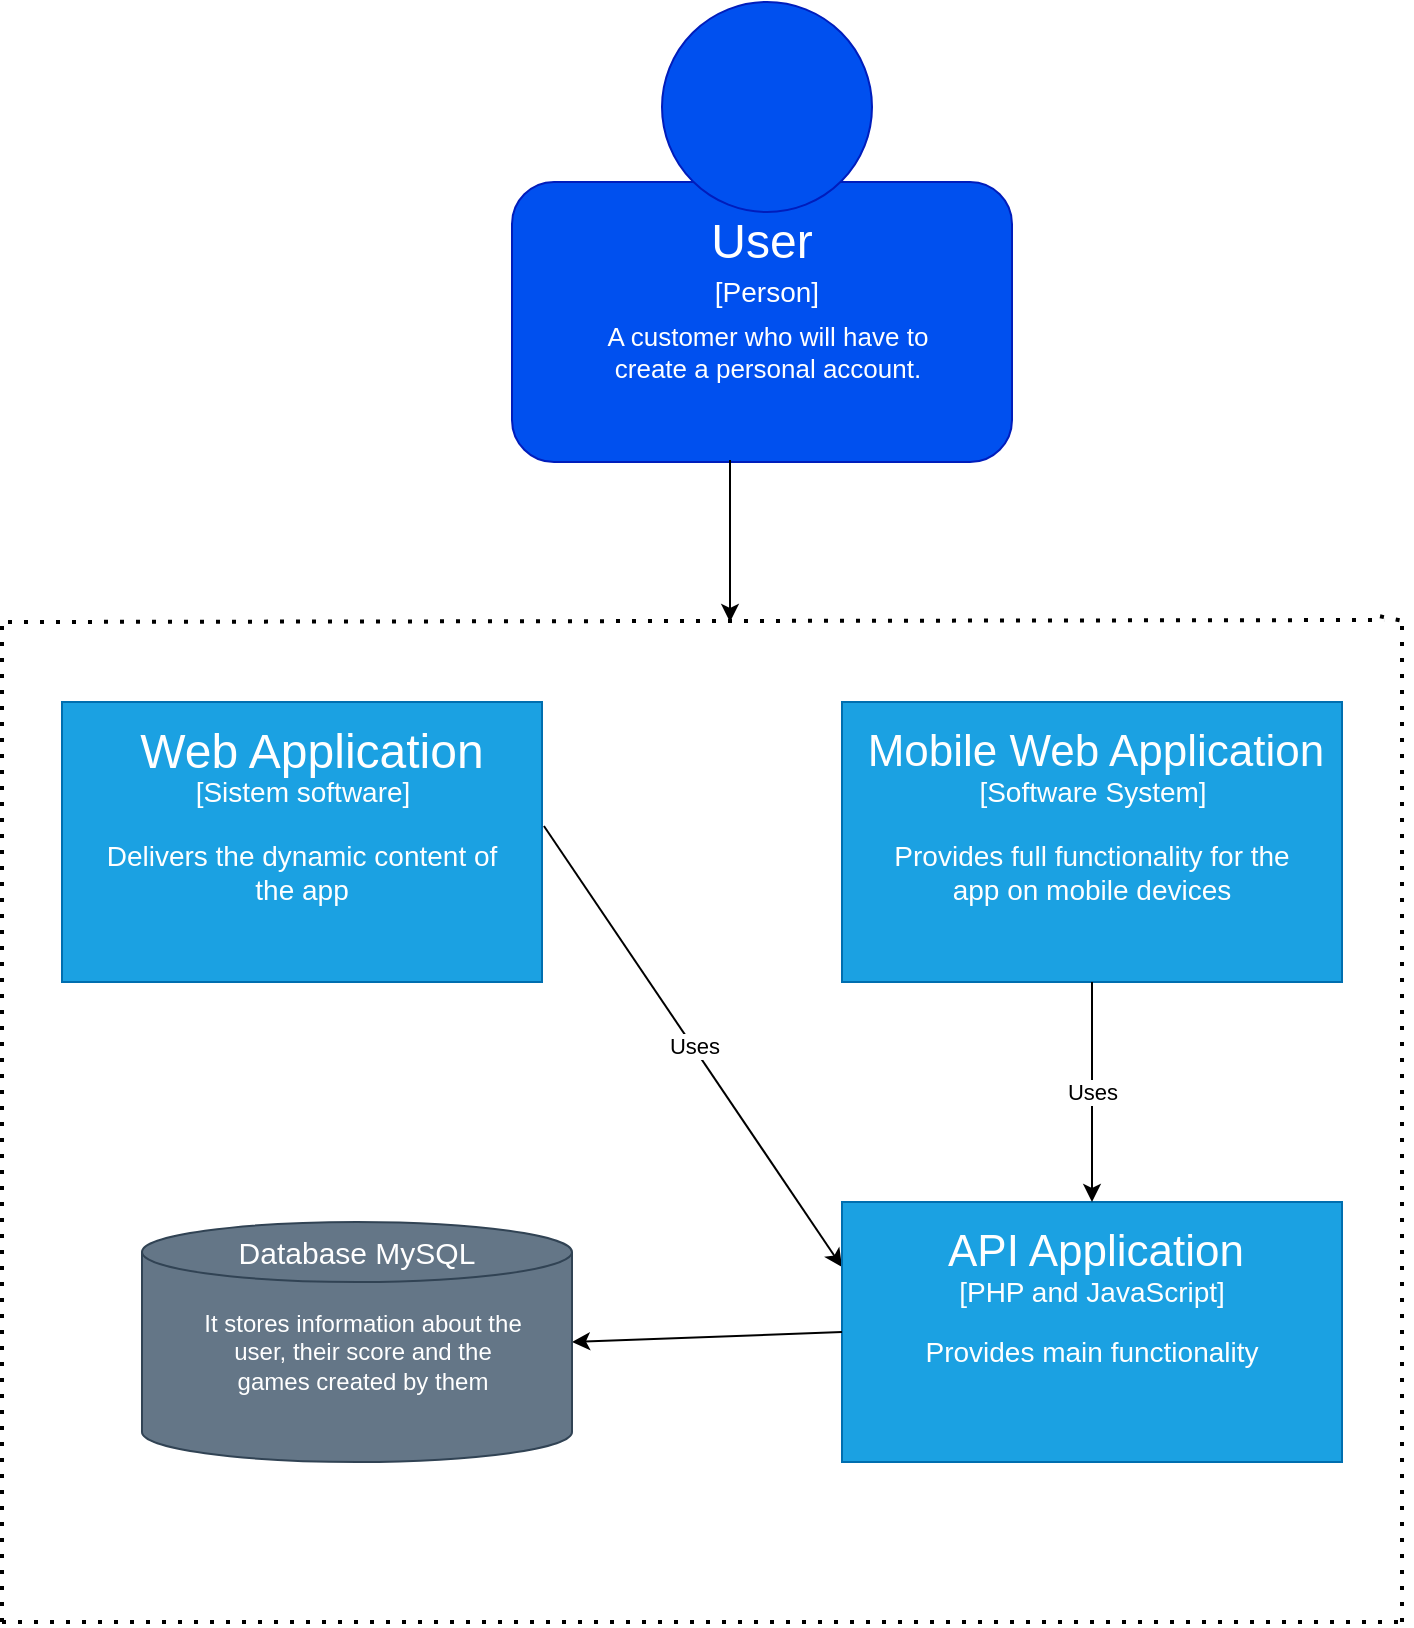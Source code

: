 <mxfile version="21.5.1" type="google">
  <diagram name="Page-1" id="d0AC3dYzAiTQ7TLsGZpV">
    <mxGraphModel grid="1" page="1" gridSize="10" guides="1" tooltips="1" connect="1" arrows="1" fold="1" pageScale="1" pageWidth="827" pageHeight="1169" math="0" shadow="0">
      <root>
        <mxCell id="0" />
        <mxCell id="1" parent="0" />
        <mxCell id="NwPOSqZmB79cVId4hyT0-1" value="" style="rounded=1;whiteSpace=wrap;html=1;fillColor=#0050ef;fontColor=#ffffff;strokeColor=#001DBC;" vertex="1" parent="1">
          <mxGeometry x="315" y="80" width="250" height="140" as="geometry" />
        </mxCell>
        <mxCell id="NwPOSqZmB79cVId4hyT0-2" value="" style="ellipse;whiteSpace=wrap;html=1;aspect=fixed;fillColor=#0050ef;fontColor=#ffffff;strokeColor=#001DBC;" vertex="1" parent="1">
          <mxGeometry x="390" y="-10" width="105" height="105" as="geometry" />
        </mxCell>
        <mxCell id="NwPOSqZmB79cVId4hyT0-3" value="&lt;font style=&quot;font-size: 13px;&quot; color=&quot;#ffffff&quot;&gt;A customer who will have to create a personal account.&lt;/font&gt;" style="text;html=1;strokeColor=none;fillColor=none;align=center;verticalAlign=middle;whiteSpace=wrap;rounded=0;" vertex="1" parent="1">
          <mxGeometry x="352.5" y="150" width="180" height="30" as="geometry" />
        </mxCell>
        <mxCell id="NwPOSqZmB79cVId4hyT0-4" value="&lt;font color=&quot;#ffffff&quot; style=&quot;font-size: 14px;&quot;&gt;[Person]&lt;/font&gt;" style="text;html=1;strokeColor=none;fillColor=none;align=center;verticalAlign=middle;whiteSpace=wrap;rounded=0;" vertex="1" parent="1">
          <mxGeometry x="410" y="120" width="65" height="30" as="geometry" />
        </mxCell>
        <mxCell id="NwPOSqZmB79cVId4hyT0-5" value="&lt;font color=&quot;#ffffff&quot; style=&quot;font-size: 24px;&quot;&gt;User&lt;/font&gt;" style="text;html=1;strokeColor=none;fillColor=none;align=center;verticalAlign=middle;whiteSpace=wrap;rounded=0;" vertex="1" parent="1">
          <mxGeometry x="410" y="95" width="60" height="30" as="geometry" />
        </mxCell>
        <mxCell id="NwPOSqZmB79cVId4hyT0-6" value="" style="endArrow=classic;html=1;rounded=0;exitX=0.436;exitY=0.993;exitDx=0;exitDy=0;exitPerimeter=0;" edge="1" parent="1" source="NwPOSqZmB79cVId4hyT0-1">
          <mxGeometry relative="1" as="geometry">
            <mxPoint x="425" y="310" as="sourcePoint" />
            <mxPoint x="424" y="300" as="targetPoint" />
          </mxGeometry>
        </mxCell>
        <mxCell id="NwPOSqZmB79cVId4hyT0-8" value="" style="rounded=0;whiteSpace=wrap;html=1;fillColor=#1ba1e2;strokeColor=#006EAF;fontColor=#ffffff;" vertex="1" parent="1">
          <mxGeometry x="90" y="340" width="240" height="140" as="geometry" />
        </mxCell>
        <mxCell id="NwPOSqZmB79cVId4hyT0-9" value="&lt;font style=&quot;font-size: 24px;&quot; color=&quot;#ffffff&quot;&gt;Web Application&lt;br&gt;&lt;/font&gt;" style="text;html=1;strokeColor=none;fillColor=none;align=center;verticalAlign=middle;whiteSpace=wrap;rounded=0;" vertex="1" parent="1">
          <mxGeometry x="115" y="350" width="200" height="30" as="geometry" />
        </mxCell>
        <mxCell id="NwPOSqZmB79cVId4hyT0-13" value="&lt;font style=&quot;font-size: 14px;&quot; color=&quot;#ffffff&quot;&gt;Delivers the dynamic content of the app&lt;/font&gt;" style="text;html=1;strokeColor=none;fillColor=none;align=center;verticalAlign=middle;whiteSpace=wrap;rounded=0;" vertex="1" parent="1">
          <mxGeometry x="110" y="410" width="200" height="30" as="geometry" />
        </mxCell>
        <mxCell id="NwPOSqZmB79cVId4hyT0-14" value="" style="endArrow=classic;html=1;rounded=0;exitX=1.004;exitY=0.443;exitDx=0;exitDy=0;exitPerimeter=0;entryX=0;entryY=0.25;entryDx=0;entryDy=0;" edge="1" parent="1" source="NwPOSqZmB79cVId4hyT0-8" target="NwPOSqZmB79cVId4hyT0-16">
          <mxGeometry relative="1" as="geometry">
            <mxPoint x="546" y="349.5" as="sourcePoint" />
            <mxPoint x="480" y="400" as="targetPoint" />
          </mxGeometry>
        </mxCell>
        <mxCell id="NwPOSqZmB79cVId4hyT0-15" value="Uses&lt;br&gt;" style="edgeLabel;resizable=0;html=1;align=center;verticalAlign=middle;" connectable="0" vertex="1" parent="NwPOSqZmB79cVId4hyT0-14">
          <mxGeometry relative="1" as="geometry" />
        </mxCell>
        <mxCell id="NwPOSqZmB79cVId4hyT0-16" value="" style="rounded=0;whiteSpace=wrap;html=1;fillColor=#1ba1e2;fontColor=#ffffff;strokeColor=#006EAF;" vertex="1" parent="1">
          <mxGeometry x="480" y="590" width="250" height="130" as="geometry" />
        </mxCell>
        <mxCell id="NwPOSqZmB79cVId4hyT0-18" value="&lt;font color=&quot;#ffffff&quot;&gt;Permite utilizatorului sa intre in cont si sa joace/ creeze un joc&lt;/font&gt;" style="text;html=1;strokeColor=none;fillColor=none;align=center;verticalAlign=middle;whiteSpace=wrap;rounded=0;" vertex="1" parent="1">
          <mxGeometry x="535" y="400" width="140" height="40" as="geometry" />
        </mxCell>
        <mxCell id="NwPOSqZmB79cVId4hyT0-19" value="&lt;font color=&quot;#ffffff&quot; style=&quot;font-size: 14px;&quot;&gt;[Sistem software]&lt;/font&gt;" style="text;html=1;strokeColor=none;fillColor=none;align=center;verticalAlign=middle;whiteSpace=wrap;rounded=0;" vertex="1" parent="1">
          <mxGeometry x="151.5" y="370" width="117" height="30" as="geometry" />
        </mxCell>
        <mxCell id="NwPOSqZmB79cVId4hyT0-21" value="" style="endArrow=classic;html=1;rounded=0;exitX=0;exitY=0.5;exitDx=0;exitDy=0;entryX=1;entryY=0.5;entryDx=0;entryDy=0;entryPerimeter=0;" edge="1" parent="1" source="NwPOSqZmB79cVId4hyT0-16" target="NwPOSqZmB79cVId4hyT0-23">
          <mxGeometry relative="1" as="geometry">
            <mxPoint x="410" y="640" as="sourcePoint" />
            <mxPoint x="410" y="760" as="targetPoint" />
          </mxGeometry>
        </mxCell>
        <mxCell id="NwPOSqZmB79cVId4hyT0-23" value="" style="shape=cylinder3;whiteSpace=wrap;html=1;boundedLbl=1;backgroundOutline=1;size=15;fillColor=#647687;strokeColor=#314354;fontColor=#ffffff;" vertex="1" parent="1">
          <mxGeometry x="130" y="600" width="215" height="120" as="geometry" />
        </mxCell>
        <mxCell id="NwPOSqZmB79cVId4hyT0-24" value="&lt;font color=&quot;#ffffff&quot; style=&quot;font-size: 15px;&quot;&gt;Database MySQL&lt;/font&gt;" style="text;html=1;strokeColor=none;fillColor=none;align=center;verticalAlign=middle;whiteSpace=wrap;rounded=0;" vertex="1" parent="1">
          <mxGeometry x="155.88" y="600" width="163.25" height="30" as="geometry" />
        </mxCell>
        <mxCell id="NwPOSqZmB79cVId4hyT0-25" value="&lt;font color=&quot;#ffffff&quot;&gt;It stores information about the user, their score and the games created by them&lt;/font&gt;" style="text;html=1;strokeColor=none;fillColor=none;align=center;verticalAlign=middle;whiteSpace=wrap;rounded=0;" vertex="1" parent="1">
          <mxGeometry x="155.88" y="650" width="169.06" height="30" as="geometry" />
        </mxCell>
        <mxCell id="NwPOSqZmB79cVId4hyT0-28" value="" style="endArrow=none;dashed=1;html=1;dashPattern=1 3;strokeWidth=2;rounded=0;" edge="1" parent="1" source="NwPOSqZmB79cVId4hyT0-20">
          <mxGeometry width="50" height="50" relative="1" as="geometry">
            <mxPoint x="63" y="300" as="sourcePoint" />
            <mxPoint x="763" y="300" as="targetPoint" />
          </mxGeometry>
        </mxCell>
        <mxCell id="NwPOSqZmB79cVId4hyT0-29" value="" style="endArrow=none;dashed=1;html=1;dashPattern=1 3;strokeWidth=2;rounded=0;" edge="1" parent="1">
          <mxGeometry width="50" height="50" relative="1" as="geometry">
            <mxPoint x="60" y="800" as="sourcePoint" />
            <mxPoint x="60" y="300" as="targetPoint" />
          </mxGeometry>
        </mxCell>
        <mxCell id="NwPOSqZmB79cVId4hyT0-30" value="" style="endArrow=none;dashed=1;html=1;dashPattern=1 3;strokeWidth=2;rounded=0;" edge="1" parent="1">
          <mxGeometry width="50" height="50" relative="1" as="geometry">
            <mxPoint x="60" y="800" as="sourcePoint" />
            <mxPoint x="760" y="800" as="targetPoint" />
          </mxGeometry>
        </mxCell>
        <mxCell id="NwPOSqZmB79cVId4hyT0-31" value="" style="endArrow=none;dashed=1;html=1;dashPattern=1 3;strokeWidth=2;rounded=0;" edge="1" parent="1">
          <mxGeometry width="50" height="50" relative="1" as="geometry">
            <mxPoint x="760" y="800" as="sourcePoint" />
            <mxPoint x="760" y="300" as="targetPoint" />
          </mxGeometry>
        </mxCell>
        <mxCell id="-tN8XjPuq4WNOMzgZJAV-1" value="" style="endArrow=none;dashed=1;html=1;dashPattern=1 3;strokeWidth=2;rounded=0;entryX=1.012;entryY=0.69;entryDx=0;entryDy=0;entryPerimeter=0;" edge="1" parent="1" target="NwPOSqZmB79cVId4hyT0-20">
          <mxGeometry width="50" height="50" relative="1" as="geometry">
            <mxPoint x="63" y="300" as="sourcePoint" />
            <mxPoint x="763" y="300" as="targetPoint" />
          </mxGeometry>
        </mxCell>
        <mxCell id="NwPOSqZmB79cVId4hyT0-20" value="&lt;h1 style=&quot;border-color: var(--border-color); text-align: left;&quot;&gt;&lt;font color=&quot;#ffffff&quot; style=&quot;border-color: var(--border-color); font-size: 18px;&quot;&gt;&lt;span style=&quot;white-space: pre;&quot;&gt;&amp;nbsp;&amp;nbsp;&amp;nbsp;&amp;nbsp;&lt;/span&gt;Website&lt;/font&gt;&lt;/h1&gt;&lt;h1 style=&quot;border-color: var(--border-color); text-align: left;&quot;&gt;&lt;br&gt;&lt;/h1&gt;" style="text;html=1;strokeColor=none;fillColor=none;align=center;verticalAlign=middle;whiteSpace=wrap;rounded=0;" vertex="1" parent="1">
          <mxGeometry x="580" y="230" width="169" height="100" as="geometry" />
        </mxCell>
        <mxCell id="iewd0vF_rbcK06eyXaV9-1" value="" style="rounded=0;whiteSpace=wrap;html=1;fillColor=#1ba1e2;fontColor=#ffffff;strokeColor=#006EAF;" vertex="1" parent="1">
          <mxGeometry x="480" y="340" width="250" height="140" as="geometry" />
        </mxCell>
        <mxCell id="iewd0vF_rbcK06eyXaV9-3" value="&lt;font style=&quot;&quot; color=&quot;#ffffff&quot;&gt;&lt;font style=&quot;font-size: 22px;&quot;&gt;Mobile Web Application&lt;/font&gt;&lt;br&gt;&lt;/font&gt;" style="text;html=1;strokeColor=none;fillColor=none;align=center;verticalAlign=middle;whiteSpace=wrap;rounded=0;" vertex="1" parent="1">
          <mxGeometry x="480" y="350" width="254" height="30" as="geometry" />
        </mxCell>
        <mxCell id="iewd0vF_rbcK06eyXaV9-4" value="&lt;font color=&quot;#ffffff&quot;&gt;&lt;span style=&quot;font-size: 14px;&quot;&gt;[Software System]&lt;/span&gt;&lt;/font&gt;" style="text;html=1;strokeColor=none;fillColor=none;align=center;verticalAlign=middle;whiteSpace=wrap;rounded=0;" vertex="1" parent="1">
          <mxGeometry x="546.5" y="370" width="117" height="30" as="geometry" />
        </mxCell>
        <mxCell id="iewd0vF_rbcK06eyXaV9-6" value="&lt;font color=&quot;#ffffff&quot; style=&quot;font-size: 14px;&quot;&gt;Provides full functionality for the app on mobile devices&lt;/font&gt;" style="text;html=1;strokeColor=none;fillColor=none;align=center;verticalAlign=middle;whiteSpace=wrap;rounded=0;" vertex="1" parent="1">
          <mxGeometry x="505" y="410" width="200" height="30" as="geometry" />
        </mxCell>
        <mxCell id="iewd0vF_rbcK06eyXaV9-7" value="" style="endArrow=classic;html=1;rounded=0;exitX=0.5;exitY=1;exitDx=0;exitDy=0;entryX=0.5;entryY=0;entryDx=0;entryDy=0;" edge="1" parent="1" source="iewd0vF_rbcK06eyXaV9-1" target="NwPOSqZmB79cVId4hyT0-16">
          <mxGeometry relative="1" as="geometry">
            <mxPoint x="341" y="412" as="sourcePoint" />
            <mxPoint x="490" y="670" as="targetPoint" />
          </mxGeometry>
        </mxCell>
        <mxCell id="iewd0vF_rbcK06eyXaV9-8" value="Uses&lt;br&gt;" style="edgeLabel;resizable=0;html=1;align=center;verticalAlign=middle;" connectable="0" vertex="1" parent="iewd0vF_rbcK06eyXaV9-7">
          <mxGeometry relative="1" as="geometry" />
        </mxCell>
        <mxCell id="iewd0vF_rbcK06eyXaV9-14" value="&lt;font style=&quot;&quot; color=&quot;#ffffff&quot;&gt;&lt;font style=&quot;font-size: 22px;&quot;&gt;API Application&lt;/font&gt;&lt;br&gt;&lt;/font&gt;" style="text;html=1;strokeColor=none;fillColor=none;align=center;verticalAlign=middle;whiteSpace=wrap;rounded=0;" vertex="1" parent="1">
          <mxGeometry x="480" y="600" width="254" height="30" as="geometry" />
        </mxCell>
        <mxCell id="iewd0vF_rbcK06eyXaV9-15" value="&lt;font color=&quot;#ffffff&quot; style=&quot;font-size: 14px;&quot;&gt;[PHP and JavaScript]&lt;/font&gt;" style="text;html=1;strokeColor=none;fillColor=none;align=center;verticalAlign=middle;whiteSpace=wrap;rounded=0;" vertex="1" parent="1">
          <mxGeometry x="524.25" y="620" width="161.5" height="30" as="geometry" />
        </mxCell>
        <mxCell id="iewd0vF_rbcK06eyXaV9-16" value="&lt;font color=&quot;#ffffff&quot; style=&quot;font-size: 14px;&quot;&gt;Provides main functionality&lt;/font&gt;" style="text;html=1;strokeColor=none;fillColor=none;align=center;verticalAlign=middle;whiteSpace=wrap;rounded=0;" vertex="1" parent="1">
          <mxGeometry x="505" y="650" width="200" height="30" as="geometry" />
        </mxCell>
      </root>
    </mxGraphModel>
  </diagram>
</mxfile>
